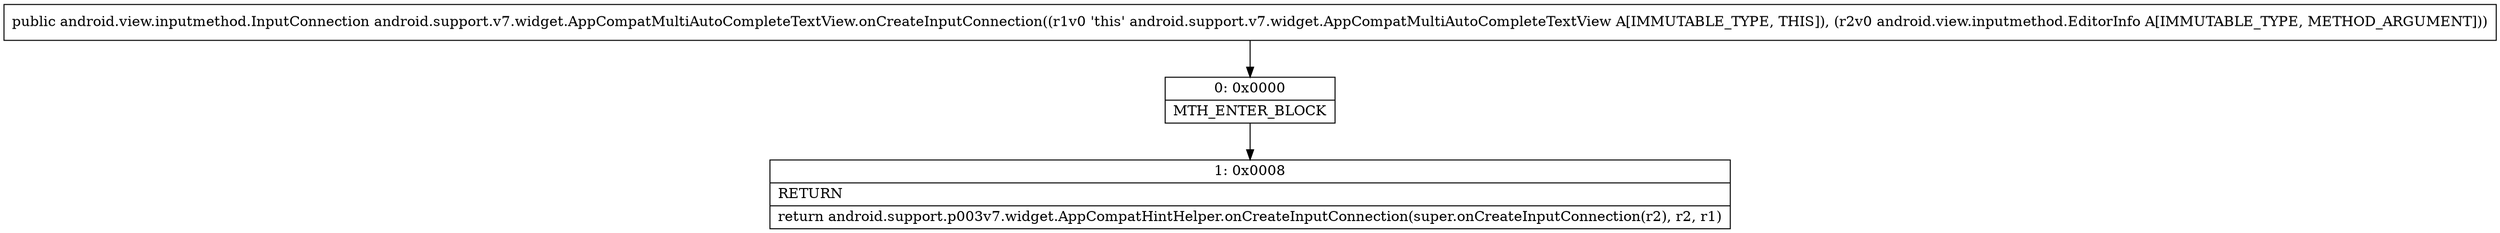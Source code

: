 digraph "CFG forandroid.support.v7.widget.AppCompatMultiAutoCompleteTextView.onCreateInputConnection(Landroid\/view\/inputmethod\/EditorInfo;)Landroid\/view\/inputmethod\/InputConnection;" {
Node_0 [shape=record,label="{0\:\ 0x0000|MTH_ENTER_BLOCK\l}"];
Node_1 [shape=record,label="{1\:\ 0x0008|RETURN\l|return android.support.p003v7.widget.AppCompatHintHelper.onCreateInputConnection(super.onCreateInputConnection(r2), r2, r1)\l}"];
MethodNode[shape=record,label="{public android.view.inputmethod.InputConnection android.support.v7.widget.AppCompatMultiAutoCompleteTextView.onCreateInputConnection((r1v0 'this' android.support.v7.widget.AppCompatMultiAutoCompleteTextView A[IMMUTABLE_TYPE, THIS]), (r2v0 android.view.inputmethod.EditorInfo A[IMMUTABLE_TYPE, METHOD_ARGUMENT])) }"];
MethodNode -> Node_0;
Node_0 -> Node_1;
}

